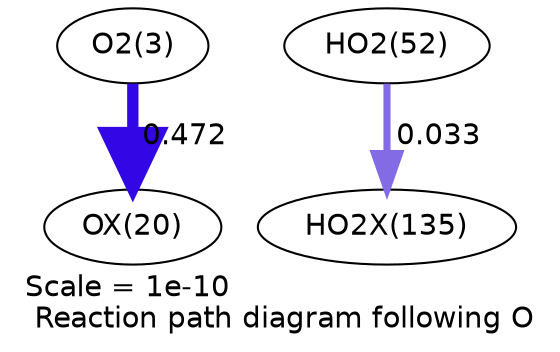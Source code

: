 digraph reaction_paths {
center=1;
s5 -> s36[fontname="Helvetica", penwidth=5.43, arrowsize=2.72, color="0.7, 0.972, 0.9"
, label=" 0.472"];
s23 -> s52[fontname="Helvetica", penwidth=3.42, arrowsize=1.71, color="0.7, 0.533, 0.9"
, label=" 0.033"];
s5 [ fontname="Helvetica", label="O2(3)"];
s23 [ fontname="Helvetica", label="HO2(52)"];
s36 [ fontname="Helvetica", label="OX(20)"];
s52 [ fontname="Helvetica", label="HO2X(135)"];
 label = "Scale = 1e-10\l Reaction path diagram following O";
 fontname = "Helvetica";
}

